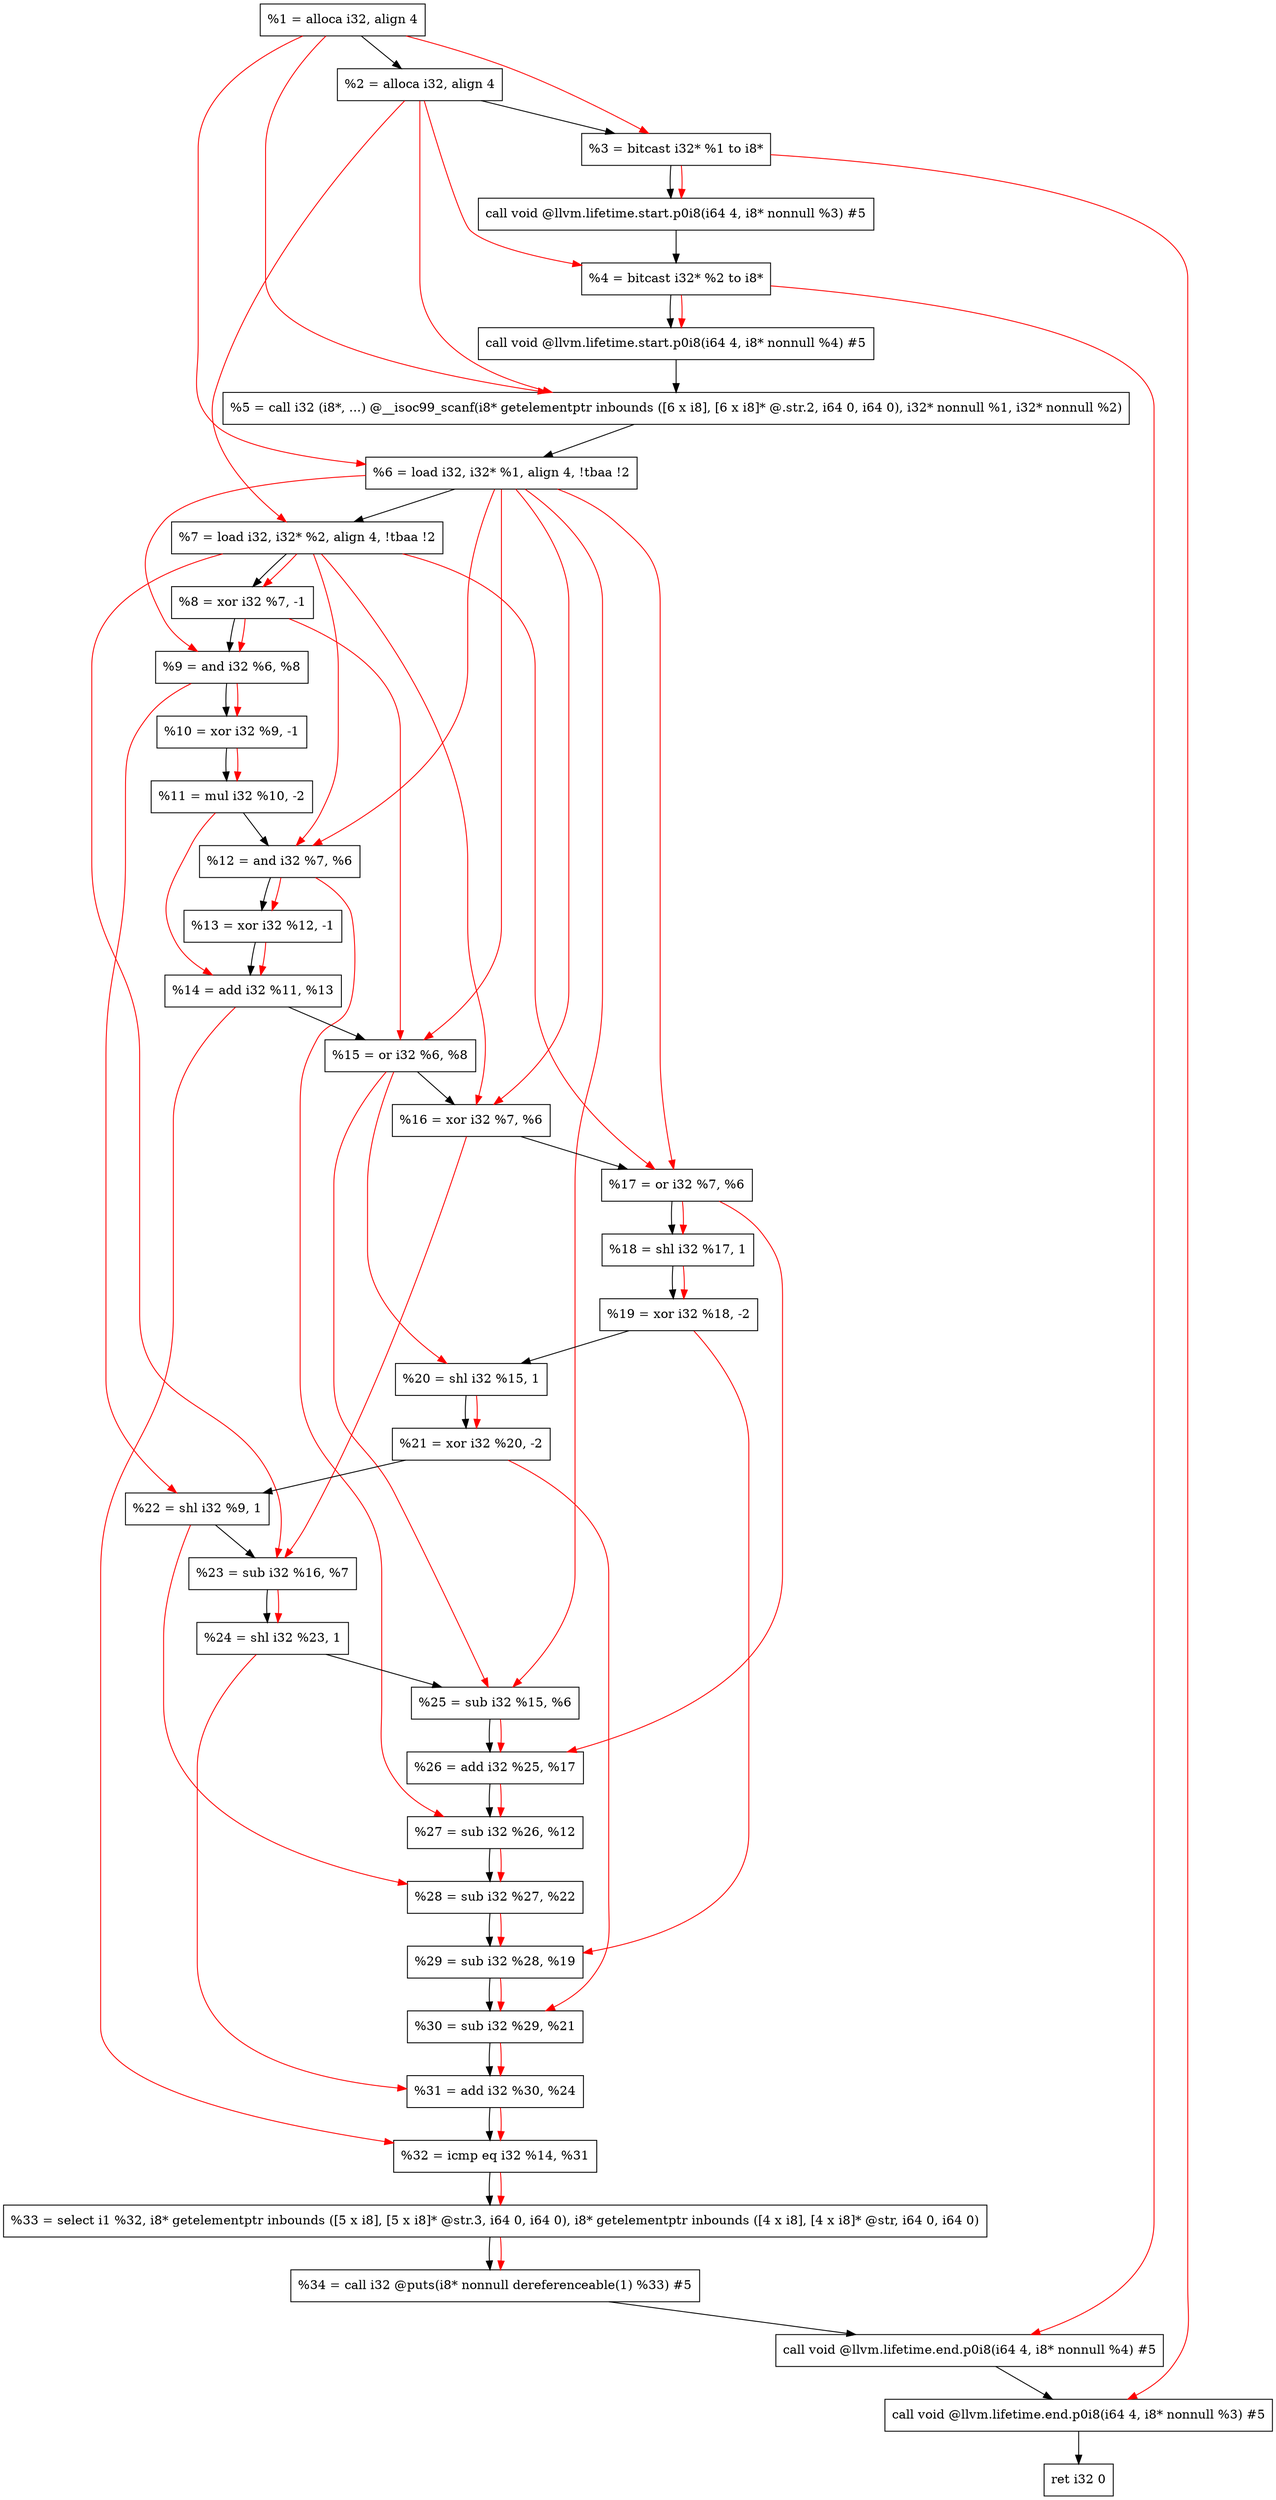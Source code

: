 digraph "DFG for'main' function" {
	Node0x2128d68[shape=record, label="  %1 = alloca i32, align 4"];
	Node0x2128de8[shape=record, label="  %2 = alloca i32, align 4"];
	Node0x2128e78[shape=record, label="  %3 = bitcast i32* %1 to i8*"];
	Node0x21292d8[shape=record, label="  call void @llvm.lifetime.start.p0i8(i64 4, i8* nonnull %3) #5"];
	Node0x21293b8[shape=record, label="  %4 = bitcast i32* %2 to i8*"];
	Node0x21294d8[shape=record, label="  call void @llvm.lifetime.start.p0i8(i64 4, i8* nonnull %4) #5"];
	Node0x2129710[shape=record, label="  %5 = call i32 (i8*, ...) @__isoc99_scanf(i8* getelementptr inbounds ([6 x i8], [6 x i8]* @.str.2, i64 0, i64 0), i32* nonnull %1, i32* nonnull %2)"];
	Node0x21297c8[shape=record, label="  %6 = load i32, i32* %1, align 4, !tbaa !2"];
	Node0x212a738[shape=record, label="  %7 = load i32, i32* %2, align 4, !tbaa !2"];
	Node0x212adc0[shape=record, label="  %8 = xor i32 %7, -1"];
	Node0x212ae30[shape=record, label="  %9 = and i32 %6, %8"];
	Node0x212aea0[shape=record, label="  %10 = xor i32 %9, -1"];
	Node0x212af10[shape=record, label="  %11 = mul i32 %10, -2"];
	Node0x212af80[shape=record, label="  %12 = and i32 %7, %6"];
	Node0x212aff0[shape=record, label="  %13 = xor i32 %12, -1"];
	Node0x212b060[shape=record, label="  %14 = add i32 %11, %13"];
	Node0x212b0d0[shape=record, label="  %15 = or i32 %6, %8"];
	Node0x212b140[shape=record, label="  %16 = xor i32 %7, %6"];
	Node0x212b1b0[shape=record, label="  %17 = or i32 %7, %6"];
	Node0x212b220[shape=record, label="  %18 = shl i32 %17, 1"];
	Node0x212b290[shape=record, label="  %19 = xor i32 %18, -2"];
	Node0x212b300[shape=record, label="  %20 = shl i32 %15, 1"];
	Node0x212b370[shape=record, label="  %21 = xor i32 %20, -2"];
	Node0x212b3e0[shape=record, label="  %22 = shl i32 %9, 1"];
	Node0x212b450[shape=record, label="  %23 = sub i32 %16, %7"];
	Node0x212b4c0[shape=record, label="  %24 = shl i32 %23, 1"];
	Node0x212b530[shape=record, label="  %25 = sub i32 %15, %6"];
	Node0x212b5a0[shape=record, label="  %26 = add i32 %25, %17"];
	Node0x212b610[shape=record, label="  %27 = sub i32 %26, %12"];
	Node0x212b680[shape=record, label="  %28 = sub i32 %27, %22"];
	Node0x212b6f0[shape=record, label="  %29 = sub i32 %28, %19"];
	Node0x212b760[shape=record, label="  %30 = sub i32 %29, %21"];
	Node0x212b7d0[shape=record, label="  %31 = add i32 %30, %24"];
	Node0x212b840[shape=record, label="  %32 = icmp eq i32 %14, %31"];
	Node0x20c99d8[shape=record, label="  %33 = select i1 %32, i8* getelementptr inbounds ([5 x i8], [5 x i8]* @str.3, i64 0, i64 0), i8* getelementptr inbounds ([4 x i8], [4 x i8]* @str, i64 0, i64 0)"];
	Node0x212bae0[shape=record, label="  %34 = call i32 @puts(i8* nonnull dereferenceable(1) %33) #5"];
	Node0x212bd38[shape=record, label="  call void @llvm.lifetime.end.p0i8(i64 4, i8* nonnull %4) #5"];
	Node0x212be98[shape=record, label="  call void @llvm.lifetime.end.p0i8(i64 4, i8* nonnull %3) #5"];
	Node0x212bf58[shape=record, label="  ret i32 0"];
	Node0x2128d68 -> Node0x2128de8;
	Node0x2128de8 -> Node0x2128e78;
	Node0x2128e78 -> Node0x21292d8;
	Node0x21292d8 -> Node0x21293b8;
	Node0x21293b8 -> Node0x21294d8;
	Node0x21294d8 -> Node0x2129710;
	Node0x2129710 -> Node0x21297c8;
	Node0x21297c8 -> Node0x212a738;
	Node0x212a738 -> Node0x212adc0;
	Node0x212adc0 -> Node0x212ae30;
	Node0x212ae30 -> Node0x212aea0;
	Node0x212aea0 -> Node0x212af10;
	Node0x212af10 -> Node0x212af80;
	Node0x212af80 -> Node0x212aff0;
	Node0x212aff0 -> Node0x212b060;
	Node0x212b060 -> Node0x212b0d0;
	Node0x212b0d0 -> Node0x212b140;
	Node0x212b140 -> Node0x212b1b0;
	Node0x212b1b0 -> Node0x212b220;
	Node0x212b220 -> Node0x212b290;
	Node0x212b290 -> Node0x212b300;
	Node0x212b300 -> Node0x212b370;
	Node0x212b370 -> Node0x212b3e0;
	Node0x212b3e0 -> Node0x212b450;
	Node0x212b450 -> Node0x212b4c0;
	Node0x212b4c0 -> Node0x212b530;
	Node0x212b530 -> Node0x212b5a0;
	Node0x212b5a0 -> Node0x212b610;
	Node0x212b610 -> Node0x212b680;
	Node0x212b680 -> Node0x212b6f0;
	Node0x212b6f0 -> Node0x212b760;
	Node0x212b760 -> Node0x212b7d0;
	Node0x212b7d0 -> Node0x212b840;
	Node0x212b840 -> Node0x20c99d8;
	Node0x20c99d8 -> Node0x212bae0;
	Node0x212bae0 -> Node0x212bd38;
	Node0x212bd38 -> Node0x212be98;
	Node0x212be98 -> Node0x212bf58;
edge [color=red]
	Node0x2128d68 -> Node0x2128e78;
	Node0x2128e78 -> Node0x21292d8;
	Node0x2128de8 -> Node0x21293b8;
	Node0x21293b8 -> Node0x21294d8;
	Node0x2128d68 -> Node0x2129710;
	Node0x2128de8 -> Node0x2129710;
	Node0x2128d68 -> Node0x21297c8;
	Node0x2128de8 -> Node0x212a738;
	Node0x212a738 -> Node0x212adc0;
	Node0x21297c8 -> Node0x212ae30;
	Node0x212adc0 -> Node0x212ae30;
	Node0x212ae30 -> Node0x212aea0;
	Node0x212aea0 -> Node0x212af10;
	Node0x212a738 -> Node0x212af80;
	Node0x21297c8 -> Node0x212af80;
	Node0x212af80 -> Node0x212aff0;
	Node0x212af10 -> Node0x212b060;
	Node0x212aff0 -> Node0x212b060;
	Node0x21297c8 -> Node0x212b0d0;
	Node0x212adc0 -> Node0x212b0d0;
	Node0x212a738 -> Node0x212b140;
	Node0x21297c8 -> Node0x212b140;
	Node0x212a738 -> Node0x212b1b0;
	Node0x21297c8 -> Node0x212b1b0;
	Node0x212b1b0 -> Node0x212b220;
	Node0x212b220 -> Node0x212b290;
	Node0x212b0d0 -> Node0x212b300;
	Node0x212b300 -> Node0x212b370;
	Node0x212ae30 -> Node0x212b3e0;
	Node0x212b140 -> Node0x212b450;
	Node0x212a738 -> Node0x212b450;
	Node0x212b450 -> Node0x212b4c0;
	Node0x212b0d0 -> Node0x212b530;
	Node0x21297c8 -> Node0x212b530;
	Node0x212b530 -> Node0x212b5a0;
	Node0x212b1b0 -> Node0x212b5a0;
	Node0x212b5a0 -> Node0x212b610;
	Node0x212af80 -> Node0x212b610;
	Node0x212b610 -> Node0x212b680;
	Node0x212b3e0 -> Node0x212b680;
	Node0x212b680 -> Node0x212b6f0;
	Node0x212b290 -> Node0x212b6f0;
	Node0x212b6f0 -> Node0x212b760;
	Node0x212b370 -> Node0x212b760;
	Node0x212b760 -> Node0x212b7d0;
	Node0x212b4c0 -> Node0x212b7d0;
	Node0x212b060 -> Node0x212b840;
	Node0x212b7d0 -> Node0x212b840;
	Node0x212b840 -> Node0x20c99d8;
	Node0x20c99d8 -> Node0x212bae0;
	Node0x21293b8 -> Node0x212bd38;
	Node0x2128e78 -> Node0x212be98;
}
